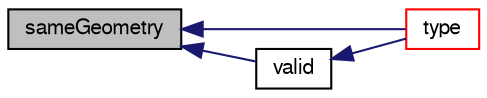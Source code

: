 digraph "sameGeometry"
{
  bgcolor="transparent";
  edge [fontname="FreeSans",fontsize="10",labelfontname="FreeSans",labelfontsize="10"];
  node [fontname="FreeSans",fontsize="10",shape=record];
  rankdir="LR";
  Node39 [label="sameGeometry",height=0.2,width=0.4,color="black", fillcolor="grey75", style="filled", fontcolor="black"];
  Node39 -> Node40 [dir="back",color="midnightblue",fontsize="10",style="solid",fontname="FreeSans"];
  Node40 [label="type",height=0.2,width=0.4,color="red",URL="$a24954.html#aed695e51d6a52a2103c5d331c151c1ab"];
  Node39 -> Node44 [dir="back",color="midnightblue",fontsize="10",style="solid",fontname="FreeSans"];
  Node44 [label="valid",height=0.2,width=0.4,color="black",URL="$a24954.html#aa4ad85c1548bba1f67ef9566c82f7baa",tooltip="Check whether origin has been changed at all or. "];
  Node44 -> Node40 [dir="back",color="midnightblue",fontsize="10",style="solid",fontname="FreeSans"];
}
